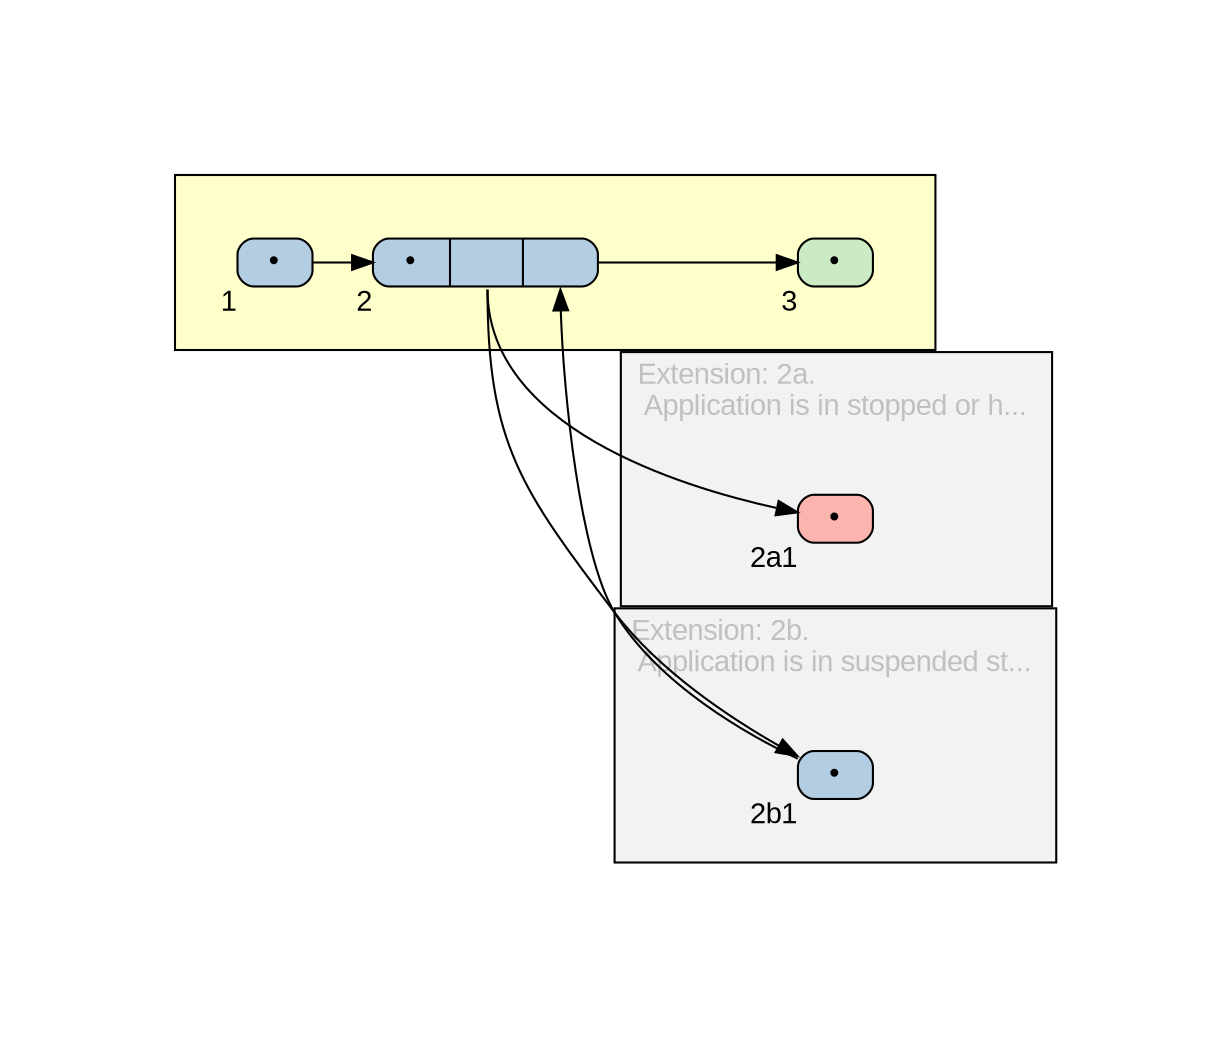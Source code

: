digraph mygraph {
	rankdir="LR"
	fontcolor="gray"
	fontname="Arial"
	margin="1"
	dpi="62"
	node [
		shape="Mrecord",
		style="filled",
		label="",
		fontname="Arial",
		width="0.5",
		height="0.1",
		fillcolor="#b3cde3"
	]
	edge [
		fontname="Arial"
	]
	ranksep="0.4"
	nodesep="0.2"
	 labeljust="l"
	subgraph cluster_UC19_ {
		bgcolor="#ffffcc"
		label=""
		margin="30"
		"UC191" [xlabel="1", label="{<JMP>&bull;}", tooltip="Client sends request to application's url.", width="0.5"]
		"UC192" [xlabel="2", label="{<JMP>&bull;|<EXT>|<OUT>}", tooltip="System checks that application is in running state.", width="1.5"]
		"UC193" [xlabel="3", fillcolor="#ccebc5", label="{<JMP>&bull;}", tooltip="System routes request to application.", width="0.5"]
	}
	subgraph cluster_UC19_2a {
		label="Extension: 2a.\l Application is in stopped or h... "
		bgcolor="#f2f2f2"
		fontcolor="gray"
		margin="30"
		"UC192a1" [xlabel="2a1", fillcolor="#fbb4ae", label="{<JMP>&bull;}", tooltip="System responds with error message. #(abort)", width="0.5"]
	}
	subgraph cluster_UC19_2b {
		label="Extension: 2b.\l Application is in suspended st... "
		bgcolor="#f2f2f2"
		fontcolor="gray"
		margin="30"
		"UC192b1" [xlabel="2b1", label="{<JMP>&bull;}", tooltip="System wakes up the application and changes it's state
		  to running. #(guard:app_suspended) #(consume:free_plan)", width="0.5"]
	}
	"UC191":"JMP" -> "UC192":"JMP" [URL="#UC19_1"]
	"UC192":"OUT" -> "UC193":"JMP" [URL="#UC19_2"]
	"UC192":"EXT" -> "UC192a1":"JMP" [URL="#UC19_2"]
	"UC192":"EXT" -> "UC192b1":"JMP" [URL="#UC19_2"]
	"UC192b1":"JMP" -> "UC192":"OUT" [URL="#UC19_2b1"]
}
